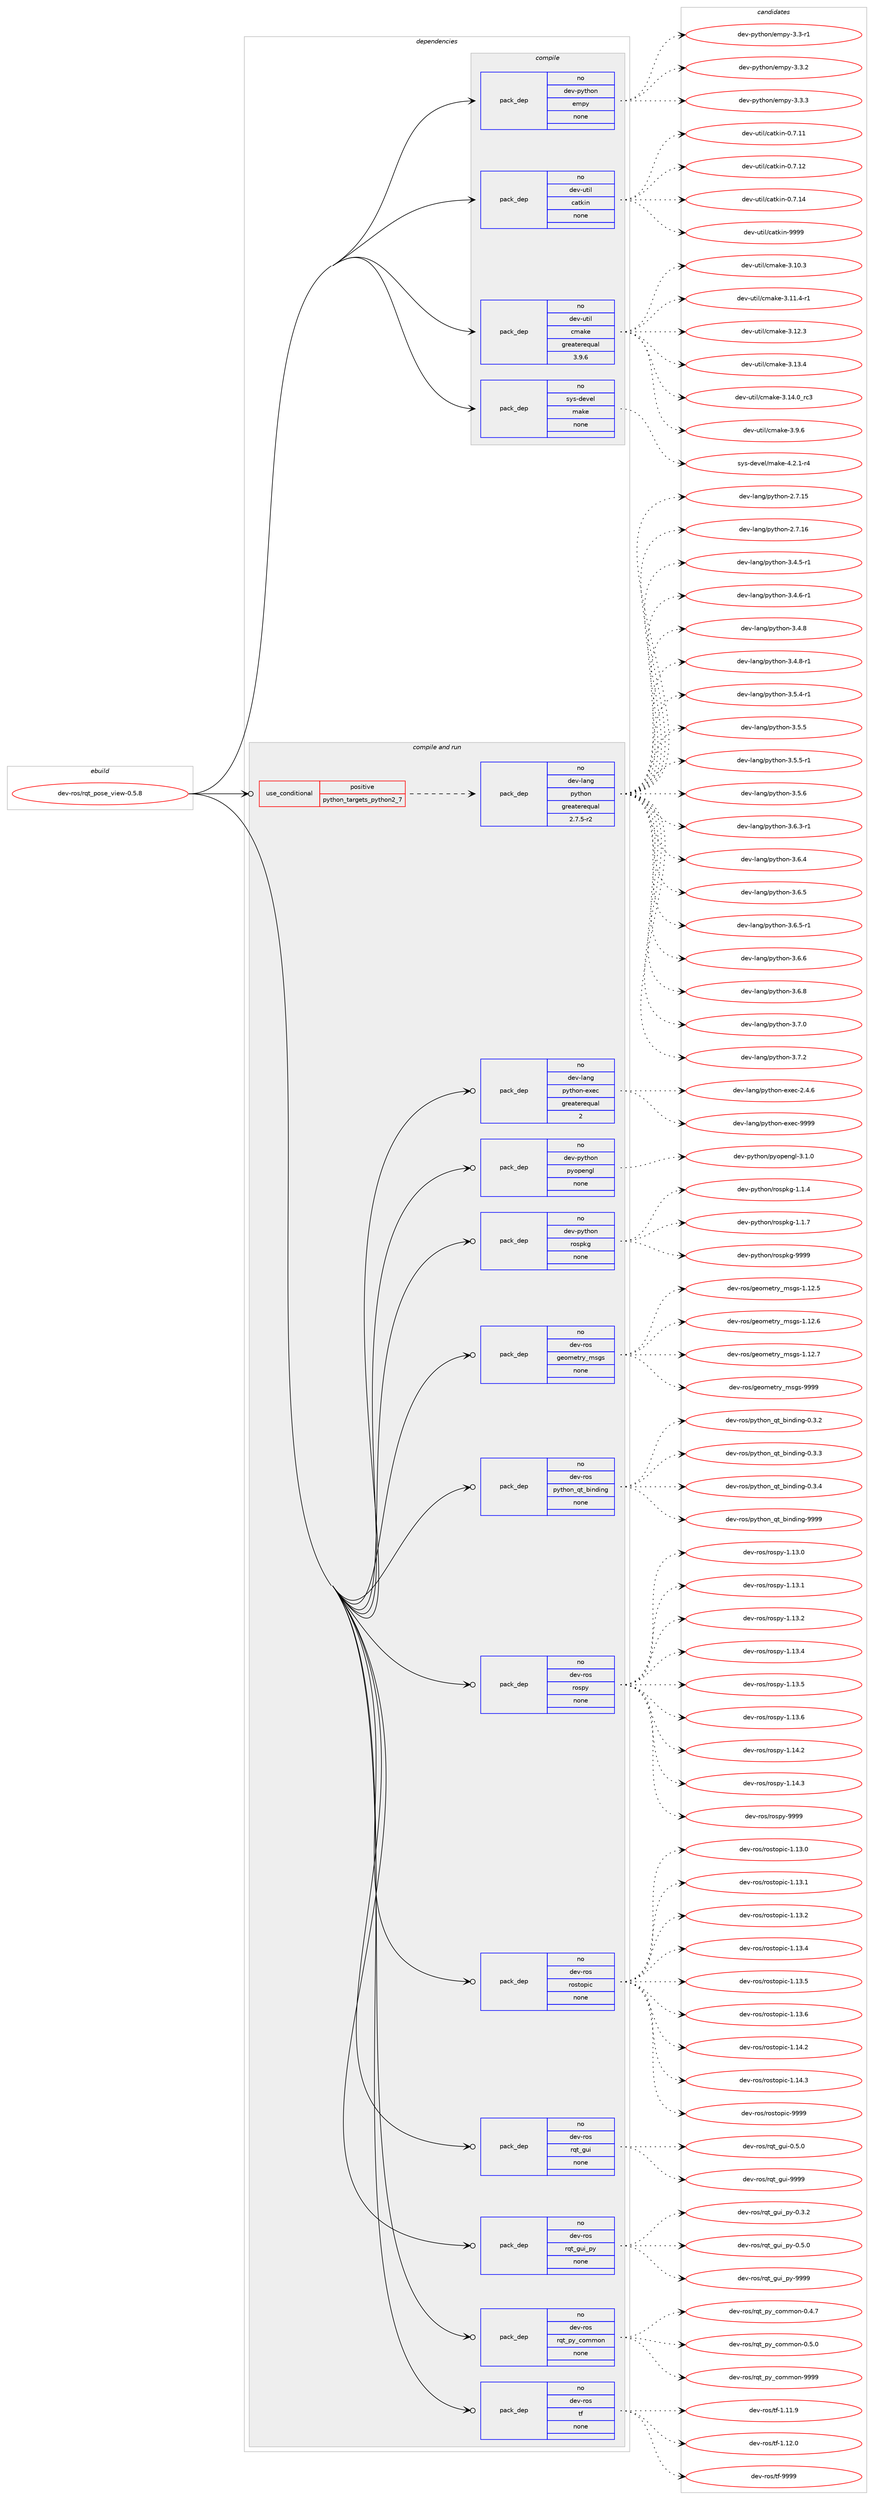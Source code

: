digraph prolog {

# *************
# Graph options
# *************

newrank=true;
concentrate=true;
compound=true;
graph [rankdir=LR,fontname=Helvetica,fontsize=10,ranksep=1.5];#, ranksep=2.5, nodesep=0.2];
edge  [arrowhead=vee];
node  [fontname=Helvetica,fontsize=10];

# **********
# The ebuild
# **********

subgraph cluster_leftcol {
color=gray;
rank=same;
label=<<i>ebuild</i>>;
id [label="dev-ros/rqt_pose_view-0.5.8", color=red, width=4, href="../dev-ros/rqt_pose_view-0.5.8.svg"];
}

# ****************
# The dependencies
# ****************

subgraph cluster_midcol {
color=gray;
label=<<i>dependencies</i>>;
subgraph cluster_compile {
fillcolor="#eeeeee";
style=filled;
label=<<i>compile</i>>;
subgraph pack1055739 {
dependency1469648 [label=<<TABLE BORDER="0" CELLBORDER="1" CELLSPACING="0" CELLPADDING="4" WIDTH="220"><TR><TD ROWSPAN="6" CELLPADDING="30">pack_dep</TD></TR><TR><TD WIDTH="110">no</TD></TR><TR><TD>dev-python</TD></TR><TR><TD>empy</TD></TR><TR><TD>none</TD></TR><TR><TD></TD></TR></TABLE>>, shape=none, color=blue];
}
id:e -> dependency1469648:w [weight=20,style="solid",arrowhead="vee"];
subgraph pack1055740 {
dependency1469649 [label=<<TABLE BORDER="0" CELLBORDER="1" CELLSPACING="0" CELLPADDING="4" WIDTH="220"><TR><TD ROWSPAN="6" CELLPADDING="30">pack_dep</TD></TR><TR><TD WIDTH="110">no</TD></TR><TR><TD>dev-util</TD></TR><TR><TD>catkin</TD></TR><TR><TD>none</TD></TR><TR><TD></TD></TR></TABLE>>, shape=none, color=blue];
}
id:e -> dependency1469649:w [weight=20,style="solid",arrowhead="vee"];
subgraph pack1055741 {
dependency1469650 [label=<<TABLE BORDER="0" CELLBORDER="1" CELLSPACING="0" CELLPADDING="4" WIDTH="220"><TR><TD ROWSPAN="6" CELLPADDING="30">pack_dep</TD></TR><TR><TD WIDTH="110">no</TD></TR><TR><TD>dev-util</TD></TR><TR><TD>cmake</TD></TR><TR><TD>greaterequal</TD></TR><TR><TD>3.9.6</TD></TR></TABLE>>, shape=none, color=blue];
}
id:e -> dependency1469650:w [weight=20,style="solid",arrowhead="vee"];
subgraph pack1055742 {
dependency1469651 [label=<<TABLE BORDER="0" CELLBORDER="1" CELLSPACING="0" CELLPADDING="4" WIDTH="220"><TR><TD ROWSPAN="6" CELLPADDING="30">pack_dep</TD></TR><TR><TD WIDTH="110">no</TD></TR><TR><TD>sys-devel</TD></TR><TR><TD>make</TD></TR><TR><TD>none</TD></TR><TR><TD></TD></TR></TABLE>>, shape=none, color=blue];
}
id:e -> dependency1469651:w [weight=20,style="solid",arrowhead="vee"];
}
subgraph cluster_compileandrun {
fillcolor="#eeeeee";
style=filled;
label=<<i>compile and run</i>>;
subgraph cond390519 {
dependency1469652 [label=<<TABLE BORDER="0" CELLBORDER="1" CELLSPACING="0" CELLPADDING="4"><TR><TD ROWSPAN="3" CELLPADDING="10">use_conditional</TD></TR><TR><TD>positive</TD></TR><TR><TD>python_targets_python2_7</TD></TR></TABLE>>, shape=none, color=red];
subgraph pack1055743 {
dependency1469653 [label=<<TABLE BORDER="0" CELLBORDER="1" CELLSPACING="0" CELLPADDING="4" WIDTH="220"><TR><TD ROWSPAN="6" CELLPADDING="30">pack_dep</TD></TR><TR><TD WIDTH="110">no</TD></TR><TR><TD>dev-lang</TD></TR><TR><TD>python</TD></TR><TR><TD>greaterequal</TD></TR><TR><TD>2.7.5-r2</TD></TR></TABLE>>, shape=none, color=blue];
}
dependency1469652:e -> dependency1469653:w [weight=20,style="dashed",arrowhead="vee"];
}
id:e -> dependency1469652:w [weight=20,style="solid",arrowhead="odotvee"];
subgraph pack1055744 {
dependency1469654 [label=<<TABLE BORDER="0" CELLBORDER="1" CELLSPACING="0" CELLPADDING="4" WIDTH="220"><TR><TD ROWSPAN="6" CELLPADDING="30">pack_dep</TD></TR><TR><TD WIDTH="110">no</TD></TR><TR><TD>dev-lang</TD></TR><TR><TD>python-exec</TD></TR><TR><TD>greaterequal</TD></TR><TR><TD>2</TD></TR></TABLE>>, shape=none, color=blue];
}
id:e -> dependency1469654:w [weight=20,style="solid",arrowhead="odotvee"];
subgraph pack1055745 {
dependency1469655 [label=<<TABLE BORDER="0" CELLBORDER="1" CELLSPACING="0" CELLPADDING="4" WIDTH="220"><TR><TD ROWSPAN="6" CELLPADDING="30">pack_dep</TD></TR><TR><TD WIDTH="110">no</TD></TR><TR><TD>dev-python</TD></TR><TR><TD>pyopengl</TD></TR><TR><TD>none</TD></TR><TR><TD></TD></TR></TABLE>>, shape=none, color=blue];
}
id:e -> dependency1469655:w [weight=20,style="solid",arrowhead="odotvee"];
subgraph pack1055746 {
dependency1469656 [label=<<TABLE BORDER="0" CELLBORDER="1" CELLSPACING="0" CELLPADDING="4" WIDTH="220"><TR><TD ROWSPAN="6" CELLPADDING="30">pack_dep</TD></TR><TR><TD WIDTH="110">no</TD></TR><TR><TD>dev-python</TD></TR><TR><TD>rospkg</TD></TR><TR><TD>none</TD></TR><TR><TD></TD></TR></TABLE>>, shape=none, color=blue];
}
id:e -> dependency1469656:w [weight=20,style="solid",arrowhead="odotvee"];
subgraph pack1055747 {
dependency1469657 [label=<<TABLE BORDER="0" CELLBORDER="1" CELLSPACING="0" CELLPADDING="4" WIDTH="220"><TR><TD ROWSPAN="6" CELLPADDING="30">pack_dep</TD></TR><TR><TD WIDTH="110">no</TD></TR><TR><TD>dev-ros</TD></TR><TR><TD>geometry_msgs</TD></TR><TR><TD>none</TD></TR><TR><TD></TD></TR></TABLE>>, shape=none, color=blue];
}
id:e -> dependency1469657:w [weight=20,style="solid",arrowhead="odotvee"];
subgraph pack1055748 {
dependency1469658 [label=<<TABLE BORDER="0" CELLBORDER="1" CELLSPACING="0" CELLPADDING="4" WIDTH="220"><TR><TD ROWSPAN="6" CELLPADDING="30">pack_dep</TD></TR><TR><TD WIDTH="110">no</TD></TR><TR><TD>dev-ros</TD></TR><TR><TD>python_qt_binding</TD></TR><TR><TD>none</TD></TR><TR><TD></TD></TR></TABLE>>, shape=none, color=blue];
}
id:e -> dependency1469658:w [weight=20,style="solid",arrowhead="odotvee"];
subgraph pack1055749 {
dependency1469659 [label=<<TABLE BORDER="0" CELLBORDER="1" CELLSPACING="0" CELLPADDING="4" WIDTH="220"><TR><TD ROWSPAN="6" CELLPADDING="30">pack_dep</TD></TR><TR><TD WIDTH="110">no</TD></TR><TR><TD>dev-ros</TD></TR><TR><TD>rospy</TD></TR><TR><TD>none</TD></TR><TR><TD></TD></TR></TABLE>>, shape=none, color=blue];
}
id:e -> dependency1469659:w [weight=20,style="solid",arrowhead="odotvee"];
subgraph pack1055750 {
dependency1469660 [label=<<TABLE BORDER="0" CELLBORDER="1" CELLSPACING="0" CELLPADDING="4" WIDTH="220"><TR><TD ROWSPAN="6" CELLPADDING="30">pack_dep</TD></TR><TR><TD WIDTH="110">no</TD></TR><TR><TD>dev-ros</TD></TR><TR><TD>rostopic</TD></TR><TR><TD>none</TD></TR><TR><TD></TD></TR></TABLE>>, shape=none, color=blue];
}
id:e -> dependency1469660:w [weight=20,style="solid",arrowhead="odotvee"];
subgraph pack1055751 {
dependency1469661 [label=<<TABLE BORDER="0" CELLBORDER="1" CELLSPACING="0" CELLPADDING="4" WIDTH="220"><TR><TD ROWSPAN="6" CELLPADDING="30">pack_dep</TD></TR><TR><TD WIDTH="110">no</TD></TR><TR><TD>dev-ros</TD></TR><TR><TD>rqt_gui</TD></TR><TR><TD>none</TD></TR><TR><TD></TD></TR></TABLE>>, shape=none, color=blue];
}
id:e -> dependency1469661:w [weight=20,style="solid",arrowhead="odotvee"];
subgraph pack1055752 {
dependency1469662 [label=<<TABLE BORDER="0" CELLBORDER="1" CELLSPACING="0" CELLPADDING="4" WIDTH="220"><TR><TD ROWSPAN="6" CELLPADDING="30">pack_dep</TD></TR><TR><TD WIDTH="110">no</TD></TR><TR><TD>dev-ros</TD></TR><TR><TD>rqt_gui_py</TD></TR><TR><TD>none</TD></TR><TR><TD></TD></TR></TABLE>>, shape=none, color=blue];
}
id:e -> dependency1469662:w [weight=20,style="solid",arrowhead="odotvee"];
subgraph pack1055753 {
dependency1469663 [label=<<TABLE BORDER="0" CELLBORDER="1" CELLSPACING="0" CELLPADDING="4" WIDTH="220"><TR><TD ROWSPAN="6" CELLPADDING="30">pack_dep</TD></TR><TR><TD WIDTH="110">no</TD></TR><TR><TD>dev-ros</TD></TR><TR><TD>rqt_py_common</TD></TR><TR><TD>none</TD></TR><TR><TD></TD></TR></TABLE>>, shape=none, color=blue];
}
id:e -> dependency1469663:w [weight=20,style="solid",arrowhead="odotvee"];
subgraph pack1055754 {
dependency1469664 [label=<<TABLE BORDER="0" CELLBORDER="1" CELLSPACING="0" CELLPADDING="4" WIDTH="220"><TR><TD ROWSPAN="6" CELLPADDING="30">pack_dep</TD></TR><TR><TD WIDTH="110">no</TD></TR><TR><TD>dev-ros</TD></TR><TR><TD>tf</TD></TR><TR><TD>none</TD></TR><TR><TD></TD></TR></TABLE>>, shape=none, color=blue];
}
id:e -> dependency1469664:w [weight=20,style="solid",arrowhead="odotvee"];
}
subgraph cluster_run {
fillcolor="#eeeeee";
style=filled;
label=<<i>run</i>>;
}
}

# **************
# The candidates
# **************

subgraph cluster_choices {
rank=same;
color=gray;
label=<<i>candidates</i>>;

subgraph choice1055739 {
color=black;
nodesep=1;
choice1001011184511212111610411111047101109112121455146514511449 [label="dev-python/empy-3.3-r1", color=red, width=4,href="../dev-python/empy-3.3-r1.svg"];
choice1001011184511212111610411111047101109112121455146514650 [label="dev-python/empy-3.3.2", color=red, width=4,href="../dev-python/empy-3.3.2.svg"];
choice1001011184511212111610411111047101109112121455146514651 [label="dev-python/empy-3.3.3", color=red, width=4,href="../dev-python/empy-3.3.3.svg"];
dependency1469648:e -> choice1001011184511212111610411111047101109112121455146514511449:w [style=dotted,weight="100"];
dependency1469648:e -> choice1001011184511212111610411111047101109112121455146514650:w [style=dotted,weight="100"];
dependency1469648:e -> choice1001011184511212111610411111047101109112121455146514651:w [style=dotted,weight="100"];
}
subgraph choice1055740 {
color=black;
nodesep=1;
choice1001011184511711610510847999711610710511045484655464949 [label="dev-util/catkin-0.7.11", color=red, width=4,href="../dev-util/catkin-0.7.11.svg"];
choice1001011184511711610510847999711610710511045484655464950 [label="dev-util/catkin-0.7.12", color=red, width=4,href="../dev-util/catkin-0.7.12.svg"];
choice1001011184511711610510847999711610710511045484655464952 [label="dev-util/catkin-0.7.14", color=red, width=4,href="../dev-util/catkin-0.7.14.svg"];
choice100101118451171161051084799971161071051104557575757 [label="dev-util/catkin-9999", color=red, width=4,href="../dev-util/catkin-9999.svg"];
dependency1469649:e -> choice1001011184511711610510847999711610710511045484655464949:w [style=dotted,weight="100"];
dependency1469649:e -> choice1001011184511711610510847999711610710511045484655464950:w [style=dotted,weight="100"];
dependency1469649:e -> choice1001011184511711610510847999711610710511045484655464952:w [style=dotted,weight="100"];
dependency1469649:e -> choice100101118451171161051084799971161071051104557575757:w [style=dotted,weight="100"];
}
subgraph choice1055741 {
color=black;
nodesep=1;
choice1001011184511711610510847991099710710145514649484651 [label="dev-util/cmake-3.10.3", color=red, width=4,href="../dev-util/cmake-3.10.3.svg"];
choice10010111845117116105108479910997107101455146494946524511449 [label="dev-util/cmake-3.11.4-r1", color=red, width=4,href="../dev-util/cmake-3.11.4-r1.svg"];
choice1001011184511711610510847991099710710145514649504651 [label="dev-util/cmake-3.12.3", color=red, width=4,href="../dev-util/cmake-3.12.3.svg"];
choice1001011184511711610510847991099710710145514649514652 [label="dev-util/cmake-3.13.4", color=red, width=4,href="../dev-util/cmake-3.13.4.svg"];
choice1001011184511711610510847991099710710145514649524648951149951 [label="dev-util/cmake-3.14.0_rc3", color=red, width=4,href="../dev-util/cmake-3.14.0_rc3.svg"];
choice10010111845117116105108479910997107101455146574654 [label="dev-util/cmake-3.9.6", color=red, width=4,href="../dev-util/cmake-3.9.6.svg"];
dependency1469650:e -> choice1001011184511711610510847991099710710145514649484651:w [style=dotted,weight="100"];
dependency1469650:e -> choice10010111845117116105108479910997107101455146494946524511449:w [style=dotted,weight="100"];
dependency1469650:e -> choice1001011184511711610510847991099710710145514649504651:w [style=dotted,weight="100"];
dependency1469650:e -> choice1001011184511711610510847991099710710145514649514652:w [style=dotted,weight="100"];
dependency1469650:e -> choice1001011184511711610510847991099710710145514649524648951149951:w [style=dotted,weight="100"];
dependency1469650:e -> choice10010111845117116105108479910997107101455146574654:w [style=dotted,weight="100"];
}
subgraph choice1055742 {
color=black;
nodesep=1;
choice1151211154510010111810110847109971071014552465046494511452 [label="sys-devel/make-4.2.1-r4", color=red, width=4,href="../sys-devel/make-4.2.1-r4.svg"];
dependency1469651:e -> choice1151211154510010111810110847109971071014552465046494511452:w [style=dotted,weight="100"];
}
subgraph choice1055743 {
color=black;
nodesep=1;
choice10010111845108971101034711212111610411111045504655464953 [label="dev-lang/python-2.7.15", color=red, width=4,href="../dev-lang/python-2.7.15.svg"];
choice10010111845108971101034711212111610411111045504655464954 [label="dev-lang/python-2.7.16", color=red, width=4,href="../dev-lang/python-2.7.16.svg"];
choice1001011184510897110103471121211161041111104551465246534511449 [label="dev-lang/python-3.4.5-r1", color=red, width=4,href="../dev-lang/python-3.4.5-r1.svg"];
choice1001011184510897110103471121211161041111104551465246544511449 [label="dev-lang/python-3.4.6-r1", color=red, width=4,href="../dev-lang/python-3.4.6-r1.svg"];
choice100101118451089711010347112121116104111110455146524656 [label="dev-lang/python-3.4.8", color=red, width=4,href="../dev-lang/python-3.4.8.svg"];
choice1001011184510897110103471121211161041111104551465246564511449 [label="dev-lang/python-3.4.8-r1", color=red, width=4,href="../dev-lang/python-3.4.8-r1.svg"];
choice1001011184510897110103471121211161041111104551465346524511449 [label="dev-lang/python-3.5.4-r1", color=red, width=4,href="../dev-lang/python-3.5.4-r1.svg"];
choice100101118451089711010347112121116104111110455146534653 [label="dev-lang/python-3.5.5", color=red, width=4,href="../dev-lang/python-3.5.5.svg"];
choice1001011184510897110103471121211161041111104551465346534511449 [label="dev-lang/python-3.5.5-r1", color=red, width=4,href="../dev-lang/python-3.5.5-r1.svg"];
choice100101118451089711010347112121116104111110455146534654 [label="dev-lang/python-3.5.6", color=red, width=4,href="../dev-lang/python-3.5.6.svg"];
choice1001011184510897110103471121211161041111104551465446514511449 [label="dev-lang/python-3.6.3-r1", color=red, width=4,href="../dev-lang/python-3.6.3-r1.svg"];
choice100101118451089711010347112121116104111110455146544652 [label="dev-lang/python-3.6.4", color=red, width=4,href="../dev-lang/python-3.6.4.svg"];
choice100101118451089711010347112121116104111110455146544653 [label="dev-lang/python-3.6.5", color=red, width=4,href="../dev-lang/python-3.6.5.svg"];
choice1001011184510897110103471121211161041111104551465446534511449 [label="dev-lang/python-3.6.5-r1", color=red, width=4,href="../dev-lang/python-3.6.5-r1.svg"];
choice100101118451089711010347112121116104111110455146544654 [label="dev-lang/python-3.6.6", color=red, width=4,href="../dev-lang/python-3.6.6.svg"];
choice100101118451089711010347112121116104111110455146544656 [label="dev-lang/python-3.6.8", color=red, width=4,href="../dev-lang/python-3.6.8.svg"];
choice100101118451089711010347112121116104111110455146554648 [label="dev-lang/python-3.7.0", color=red, width=4,href="../dev-lang/python-3.7.0.svg"];
choice100101118451089711010347112121116104111110455146554650 [label="dev-lang/python-3.7.2", color=red, width=4,href="../dev-lang/python-3.7.2.svg"];
dependency1469653:e -> choice10010111845108971101034711212111610411111045504655464953:w [style=dotted,weight="100"];
dependency1469653:e -> choice10010111845108971101034711212111610411111045504655464954:w [style=dotted,weight="100"];
dependency1469653:e -> choice1001011184510897110103471121211161041111104551465246534511449:w [style=dotted,weight="100"];
dependency1469653:e -> choice1001011184510897110103471121211161041111104551465246544511449:w [style=dotted,weight="100"];
dependency1469653:e -> choice100101118451089711010347112121116104111110455146524656:w [style=dotted,weight="100"];
dependency1469653:e -> choice1001011184510897110103471121211161041111104551465246564511449:w [style=dotted,weight="100"];
dependency1469653:e -> choice1001011184510897110103471121211161041111104551465346524511449:w [style=dotted,weight="100"];
dependency1469653:e -> choice100101118451089711010347112121116104111110455146534653:w [style=dotted,weight="100"];
dependency1469653:e -> choice1001011184510897110103471121211161041111104551465346534511449:w [style=dotted,weight="100"];
dependency1469653:e -> choice100101118451089711010347112121116104111110455146534654:w [style=dotted,weight="100"];
dependency1469653:e -> choice1001011184510897110103471121211161041111104551465446514511449:w [style=dotted,weight="100"];
dependency1469653:e -> choice100101118451089711010347112121116104111110455146544652:w [style=dotted,weight="100"];
dependency1469653:e -> choice100101118451089711010347112121116104111110455146544653:w [style=dotted,weight="100"];
dependency1469653:e -> choice1001011184510897110103471121211161041111104551465446534511449:w [style=dotted,weight="100"];
dependency1469653:e -> choice100101118451089711010347112121116104111110455146544654:w [style=dotted,weight="100"];
dependency1469653:e -> choice100101118451089711010347112121116104111110455146544656:w [style=dotted,weight="100"];
dependency1469653:e -> choice100101118451089711010347112121116104111110455146554648:w [style=dotted,weight="100"];
dependency1469653:e -> choice100101118451089711010347112121116104111110455146554650:w [style=dotted,weight="100"];
}
subgraph choice1055744 {
color=black;
nodesep=1;
choice1001011184510897110103471121211161041111104510112010199455046524654 [label="dev-lang/python-exec-2.4.6", color=red, width=4,href="../dev-lang/python-exec-2.4.6.svg"];
choice10010111845108971101034711212111610411111045101120101994557575757 [label="dev-lang/python-exec-9999", color=red, width=4,href="../dev-lang/python-exec-9999.svg"];
dependency1469654:e -> choice1001011184510897110103471121211161041111104510112010199455046524654:w [style=dotted,weight="100"];
dependency1469654:e -> choice10010111845108971101034711212111610411111045101120101994557575757:w [style=dotted,weight="100"];
}
subgraph choice1055745 {
color=black;
nodesep=1;
choice1001011184511212111610411111047112121111112101110103108455146494648 [label="dev-python/pyopengl-3.1.0", color=red, width=4,href="../dev-python/pyopengl-3.1.0.svg"];
dependency1469655:e -> choice1001011184511212111610411111047112121111112101110103108455146494648:w [style=dotted,weight="100"];
}
subgraph choice1055746 {
color=black;
nodesep=1;
choice1001011184511212111610411111047114111115112107103454946494652 [label="dev-python/rospkg-1.1.4", color=red, width=4,href="../dev-python/rospkg-1.1.4.svg"];
choice1001011184511212111610411111047114111115112107103454946494655 [label="dev-python/rospkg-1.1.7", color=red, width=4,href="../dev-python/rospkg-1.1.7.svg"];
choice10010111845112121116104111110471141111151121071034557575757 [label="dev-python/rospkg-9999", color=red, width=4,href="../dev-python/rospkg-9999.svg"];
dependency1469656:e -> choice1001011184511212111610411111047114111115112107103454946494652:w [style=dotted,weight="100"];
dependency1469656:e -> choice1001011184511212111610411111047114111115112107103454946494655:w [style=dotted,weight="100"];
dependency1469656:e -> choice10010111845112121116104111110471141111151121071034557575757:w [style=dotted,weight="100"];
}
subgraph choice1055747 {
color=black;
nodesep=1;
choice10010111845114111115471031011111091011161141219510911510311545494649504653 [label="dev-ros/geometry_msgs-1.12.5", color=red, width=4,href="../dev-ros/geometry_msgs-1.12.5.svg"];
choice10010111845114111115471031011111091011161141219510911510311545494649504654 [label="dev-ros/geometry_msgs-1.12.6", color=red, width=4,href="../dev-ros/geometry_msgs-1.12.6.svg"];
choice10010111845114111115471031011111091011161141219510911510311545494649504655 [label="dev-ros/geometry_msgs-1.12.7", color=red, width=4,href="../dev-ros/geometry_msgs-1.12.7.svg"];
choice1001011184511411111547103101111109101116114121951091151031154557575757 [label="dev-ros/geometry_msgs-9999", color=red, width=4,href="../dev-ros/geometry_msgs-9999.svg"];
dependency1469657:e -> choice10010111845114111115471031011111091011161141219510911510311545494649504653:w [style=dotted,weight="100"];
dependency1469657:e -> choice10010111845114111115471031011111091011161141219510911510311545494649504654:w [style=dotted,weight="100"];
dependency1469657:e -> choice10010111845114111115471031011111091011161141219510911510311545494649504655:w [style=dotted,weight="100"];
dependency1469657:e -> choice1001011184511411111547103101111109101116114121951091151031154557575757:w [style=dotted,weight="100"];
}
subgraph choice1055748 {
color=black;
nodesep=1;
choice1001011184511411111547112121116104111110951131169598105110100105110103454846514650 [label="dev-ros/python_qt_binding-0.3.2", color=red, width=4,href="../dev-ros/python_qt_binding-0.3.2.svg"];
choice1001011184511411111547112121116104111110951131169598105110100105110103454846514651 [label="dev-ros/python_qt_binding-0.3.3", color=red, width=4,href="../dev-ros/python_qt_binding-0.3.3.svg"];
choice1001011184511411111547112121116104111110951131169598105110100105110103454846514652 [label="dev-ros/python_qt_binding-0.3.4", color=red, width=4,href="../dev-ros/python_qt_binding-0.3.4.svg"];
choice10010111845114111115471121211161041111109511311695981051101001051101034557575757 [label="dev-ros/python_qt_binding-9999", color=red, width=4,href="../dev-ros/python_qt_binding-9999.svg"];
dependency1469658:e -> choice1001011184511411111547112121116104111110951131169598105110100105110103454846514650:w [style=dotted,weight="100"];
dependency1469658:e -> choice1001011184511411111547112121116104111110951131169598105110100105110103454846514651:w [style=dotted,weight="100"];
dependency1469658:e -> choice1001011184511411111547112121116104111110951131169598105110100105110103454846514652:w [style=dotted,weight="100"];
dependency1469658:e -> choice10010111845114111115471121211161041111109511311695981051101001051101034557575757:w [style=dotted,weight="100"];
}
subgraph choice1055749 {
color=black;
nodesep=1;
choice100101118451141111154711411111511212145494649514648 [label="dev-ros/rospy-1.13.0", color=red, width=4,href="../dev-ros/rospy-1.13.0.svg"];
choice100101118451141111154711411111511212145494649514649 [label="dev-ros/rospy-1.13.1", color=red, width=4,href="../dev-ros/rospy-1.13.1.svg"];
choice100101118451141111154711411111511212145494649514650 [label="dev-ros/rospy-1.13.2", color=red, width=4,href="../dev-ros/rospy-1.13.2.svg"];
choice100101118451141111154711411111511212145494649514652 [label="dev-ros/rospy-1.13.4", color=red, width=4,href="../dev-ros/rospy-1.13.4.svg"];
choice100101118451141111154711411111511212145494649514653 [label="dev-ros/rospy-1.13.5", color=red, width=4,href="../dev-ros/rospy-1.13.5.svg"];
choice100101118451141111154711411111511212145494649514654 [label="dev-ros/rospy-1.13.6", color=red, width=4,href="../dev-ros/rospy-1.13.6.svg"];
choice100101118451141111154711411111511212145494649524650 [label="dev-ros/rospy-1.14.2", color=red, width=4,href="../dev-ros/rospy-1.14.2.svg"];
choice100101118451141111154711411111511212145494649524651 [label="dev-ros/rospy-1.14.3", color=red, width=4,href="../dev-ros/rospy-1.14.3.svg"];
choice10010111845114111115471141111151121214557575757 [label="dev-ros/rospy-9999", color=red, width=4,href="../dev-ros/rospy-9999.svg"];
dependency1469659:e -> choice100101118451141111154711411111511212145494649514648:w [style=dotted,weight="100"];
dependency1469659:e -> choice100101118451141111154711411111511212145494649514649:w [style=dotted,weight="100"];
dependency1469659:e -> choice100101118451141111154711411111511212145494649514650:w [style=dotted,weight="100"];
dependency1469659:e -> choice100101118451141111154711411111511212145494649514652:w [style=dotted,weight="100"];
dependency1469659:e -> choice100101118451141111154711411111511212145494649514653:w [style=dotted,weight="100"];
dependency1469659:e -> choice100101118451141111154711411111511212145494649514654:w [style=dotted,weight="100"];
dependency1469659:e -> choice100101118451141111154711411111511212145494649524650:w [style=dotted,weight="100"];
dependency1469659:e -> choice100101118451141111154711411111511212145494649524651:w [style=dotted,weight="100"];
dependency1469659:e -> choice10010111845114111115471141111151121214557575757:w [style=dotted,weight="100"];
}
subgraph choice1055750 {
color=black;
nodesep=1;
choice10010111845114111115471141111151161111121059945494649514648 [label="dev-ros/rostopic-1.13.0", color=red, width=4,href="../dev-ros/rostopic-1.13.0.svg"];
choice10010111845114111115471141111151161111121059945494649514649 [label="dev-ros/rostopic-1.13.1", color=red, width=4,href="../dev-ros/rostopic-1.13.1.svg"];
choice10010111845114111115471141111151161111121059945494649514650 [label="dev-ros/rostopic-1.13.2", color=red, width=4,href="../dev-ros/rostopic-1.13.2.svg"];
choice10010111845114111115471141111151161111121059945494649514652 [label="dev-ros/rostopic-1.13.4", color=red, width=4,href="../dev-ros/rostopic-1.13.4.svg"];
choice10010111845114111115471141111151161111121059945494649514653 [label="dev-ros/rostopic-1.13.5", color=red, width=4,href="../dev-ros/rostopic-1.13.5.svg"];
choice10010111845114111115471141111151161111121059945494649514654 [label="dev-ros/rostopic-1.13.6", color=red, width=4,href="../dev-ros/rostopic-1.13.6.svg"];
choice10010111845114111115471141111151161111121059945494649524650 [label="dev-ros/rostopic-1.14.2", color=red, width=4,href="../dev-ros/rostopic-1.14.2.svg"];
choice10010111845114111115471141111151161111121059945494649524651 [label="dev-ros/rostopic-1.14.3", color=red, width=4,href="../dev-ros/rostopic-1.14.3.svg"];
choice1001011184511411111547114111115116111112105994557575757 [label="dev-ros/rostopic-9999", color=red, width=4,href="../dev-ros/rostopic-9999.svg"];
dependency1469660:e -> choice10010111845114111115471141111151161111121059945494649514648:w [style=dotted,weight="100"];
dependency1469660:e -> choice10010111845114111115471141111151161111121059945494649514649:w [style=dotted,weight="100"];
dependency1469660:e -> choice10010111845114111115471141111151161111121059945494649514650:w [style=dotted,weight="100"];
dependency1469660:e -> choice10010111845114111115471141111151161111121059945494649514652:w [style=dotted,weight="100"];
dependency1469660:e -> choice10010111845114111115471141111151161111121059945494649514653:w [style=dotted,weight="100"];
dependency1469660:e -> choice10010111845114111115471141111151161111121059945494649514654:w [style=dotted,weight="100"];
dependency1469660:e -> choice10010111845114111115471141111151161111121059945494649524650:w [style=dotted,weight="100"];
dependency1469660:e -> choice10010111845114111115471141111151161111121059945494649524651:w [style=dotted,weight="100"];
dependency1469660:e -> choice1001011184511411111547114111115116111112105994557575757:w [style=dotted,weight="100"];
}
subgraph choice1055751 {
color=black;
nodesep=1;
choice100101118451141111154711411311695103117105454846534648 [label="dev-ros/rqt_gui-0.5.0", color=red, width=4,href="../dev-ros/rqt_gui-0.5.0.svg"];
choice1001011184511411111547114113116951031171054557575757 [label="dev-ros/rqt_gui-9999", color=red, width=4,href="../dev-ros/rqt_gui-9999.svg"];
dependency1469661:e -> choice100101118451141111154711411311695103117105454846534648:w [style=dotted,weight="100"];
dependency1469661:e -> choice1001011184511411111547114113116951031171054557575757:w [style=dotted,weight="100"];
}
subgraph choice1055752 {
color=black;
nodesep=1;
choice10010111845114111115471141131169510311710595112121454846514650 [label="dev-ros/rqt_gui_py-0.3.2", color=red, width=4,href="../dev-ros/rqt_gui_py-0.3.2.svg"];
choice10010111845114111115471141131169510311710595112121454846534648 [label="dev-ros/rqt_gui_py-0.5.0", color=red, width=4,href="../dev-ros/rqt_gui_py-0.5.0.svg"];
choice100101118451141111154711411311695103117105951121214557575757 [label="dev-ros/rqt_gui_py-9999", color=red, width=4,href="../dev-ros/rqt_gui_py-9999.svg"];
dependency1469662:e -> choice10010111845114111115471141131169510311710595112121454846514650:w [style=dotted,weight="100"];
dependency1469662:e -> choice10010111845114111115471141131169510311710595112121454846534648:w [style=dotted,weight="100"];
dependency1469662:e -> choice100101118451141111154711411311695103117105951121214557575757:w [style=dotted,weight="100"];
}
subgraph choice1055753 {
color=black;
nodesep=1;
choice1001011184511411111547114113116951121219599111109109111110454846524655 [label="dev-ros/rqt_py_common-0.4.7", color=red, width=4,href="../dev-ros/rqt_py_common-0.4.7.svg"];
choice1001011184511411111547114113116951121219599111109109111110454846534648 [label="dev-ros/rqt_py_common-0.5.0", color=red, width=4,href="../dev-ros/rqt_py_common-0.5.0.svg"];
choice10010111845114111115471141131169511212195991111091091111104557575757 [label="dev-ros/rqt_py_common-9999", color=red, width=4,href="../dev-ros/rqt_py_common-9999.svg"];
dependency1469663:e -> choice1001011184511411111547114113116951121219599111109109111110454846524655:w [style=dotted,weight="100"];
dependency1469663:e -> choice1001011184511411111547114113116951121219599111109109111110454846534648:w [style=dotted,weight="100"];
dependency1469663:e -> choice10010111845114111115471141131169511212195991111091091111104557575757:w [style=dotted,weight="100"];
}
subgraph choice1055754 {
color=black;
nodesep=1;
choice100101118451141111154711610245494649494657 [label="dev-ros/tf-1.11.9", color=red, width=4,href="../dev-ros/tf-1.11.9.svg"];
choice100101118451141111154711610245494649504648 [label="dev-ros/tf-1.12.0", color=red, width=4,href="../dev-ros/tf-1.12.0.svg"];
choice10010111845114111115471161024557575757 [label="dev-ros/tf-9999", color=red, width=4,href="../dev-ros/tf-9999.svg"];
dependency1469664:e -> choice100101118451141111154711610245494649494657:w [style=dotted,weight="100"];
dependency1469664:e -> choice100101118451141111154711610245494649504648:w [style=dotted,weight="100"];
dependency1469664:e -> choice10010111845114111115471161024557575757:w [style=dotted,weight="100"];
}
}

}
